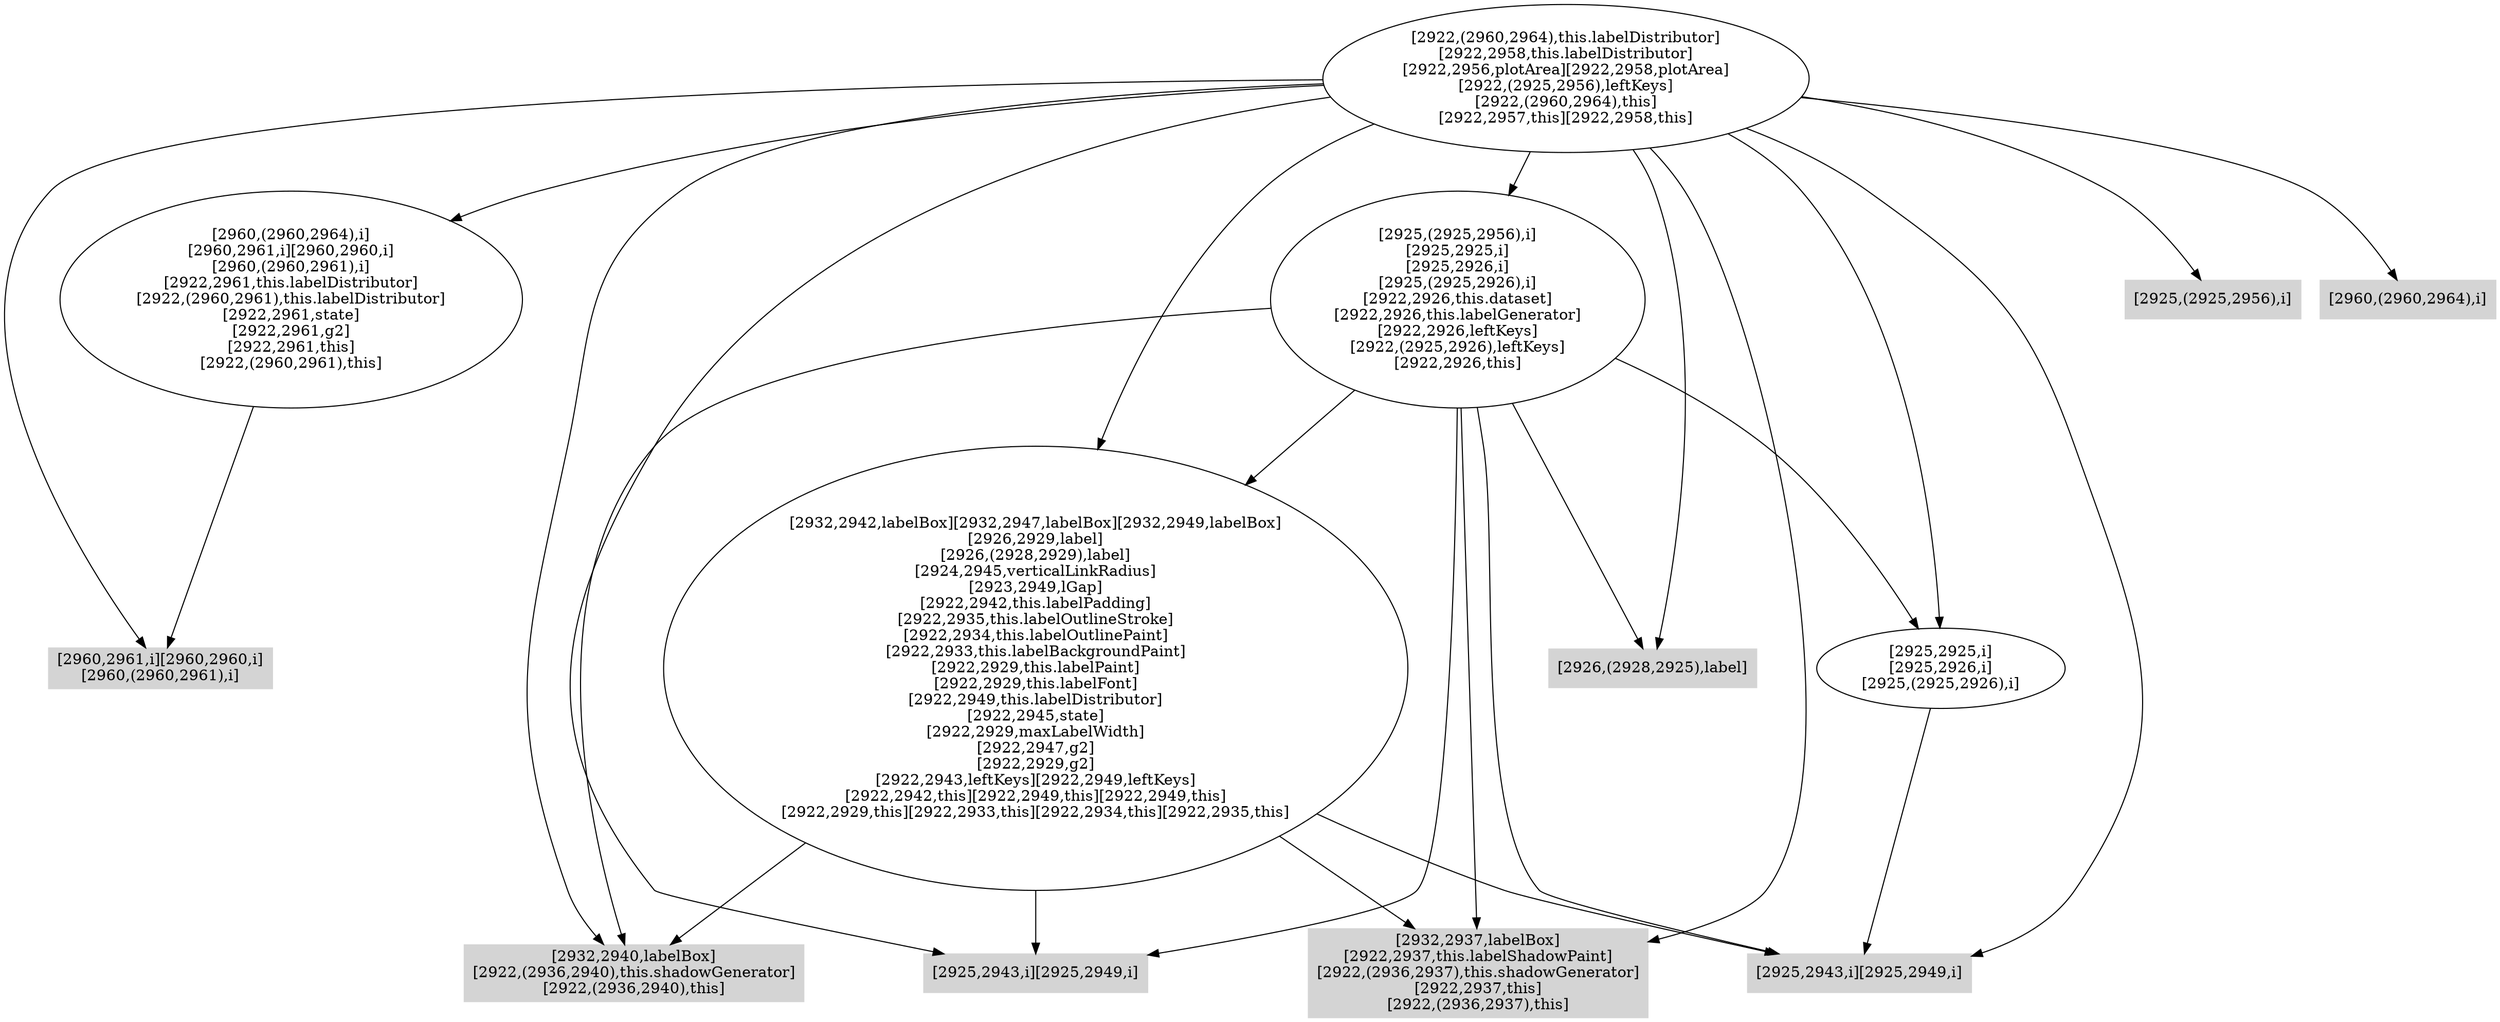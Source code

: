 digraph { 
4068 [shape=box,style=filled,color=".0 .0 .83",label="[2960,2961,i][2960,2960,i]\n[2960,(2960,2961),i]"];
4069 [label="[2960,(2960,2964),i]\n[2960,2961,i][2960,2960,i]\n[2960,(2960,2961),i]\n[2922,2961,this.labelDistributor]\n[2922,(2960,2961),this.labelDistributor]\n[2922,2961,state]\n[2922,2961,g2]\n[2922,2961,this]\n[2922,(2960,2961),this]"];
4070 [shape=box,style=filled,color=".0 .0 .83",label="[2932,2937,labelBox]\n[2922,2937,this.labelShadowPaint]\n[2922,(2936,2937),this.shadowGenerator]\n[2922,2937,this]\n[2922,(2936,2937),this]"];
4071 [shape=box,style=filled,color=".0 .0 .83",label="[2932,2940,labelBox]\n[2922,(2936,2940),this.shadowGenerator]\n[2922,(2936,2940),this]"];
4072 [shape=box,style=filled,color=".0 .0 .83",label="[2925,2943,i][2925,2949,i]"];
4073 [shape=box,style=filled,color=".0 .0 .83",label="[2925,2943,i][2925,2949,i]"];
4074 [label="[2932,2942,labelBox][2932,2947,labelBox][2932,2949,labelBox]\n[2926,2929,label]\n[2926,(2928,2929),label]\n[2924,2945,verticalLinkRadius]\n[2923,2949,lGap]\n[2922,2942,this.labelPadding]\n[2922,2935,this.labelOutlineStroke]\n[2922,2934,this.labelOutlinePaint]\n[2922,2933,this.labelBackgroundPaint]\n[2922,2929,this.labelPaint]\n[2922,2929,this.labelFont]\n[2922,2949,this.labelDistributor]\n[2922,2945,state]\n[2922,2929,maxLabelWidth]\n[2922,2947,g2]\n[2922,2929,g2]\n[2922,2943,leftKeys][2922,2949,leftKeys]\n[2922,2942,this][2922,2949,this][2922,2949,this]\n[2922,2929,this][2922,2933,this][2922,2934,this][2922,2935,this]"];
4075 [shape=box,style=filled,color=".0 .0 .83",label="[2926,(2928,2925),label]"];
4076 [label="[2925,2925,i]\n[2925,2926,i]\n[2925,(2925,2926),i]"];
4077 [label="[2925,(2925,2956),i]\n[2925,2925,i]\n[2925,2926,i]\n[2925,(2925,2926),i]\n[2922,2926,this.dataset]\n[2922,2926,this.labelGenerator]\n[2922,2926,leftKeys]\n[2922,(2925,2926),leftKeys]\n[2922,2926,this]"];
4078 [shape=box,style=filled,color=".0 .0 .83",label="[2925,(2925,2956),i]"];
4079 [shape=box,style=filled,color=".0 .0 .83",label="[2960,(2960,2964),i]"];
4080 [label="[2922,(2960,2964),this.labelDistributor]\n[2922,2958,this.labelDistributor]\n[2922,2956,plotArea][2922,2958,plotArea]\n[2922,(2925,2956),leftKeys]\n[2922,(2960,2964),this]\n[2922,2957,this][2922,2958,this]"];
4069 -> 4068;
4074 -> 4070;
4074 -> 4071;
4074 -> 4072;
4074 -> 4073;
4076 -> 4073;
4077 -> 4070;
4077 -> 4071;
4077 -> 4072;
4077 -> 4073;
4077 -> 4074;
4077 -> 4075;
4077 -> 4076;
4080 -> 4068;
4080 -> 4069;
4080 -> 4070;
4080 -> 4071;
4080 -> 4072;
4080 -> 4073;
4080 -> 4074;
4080 -> 4075;
4080 -> 4076;
4080 -> 4077;
4080 -> 4078;
4080 -> 4079;
}